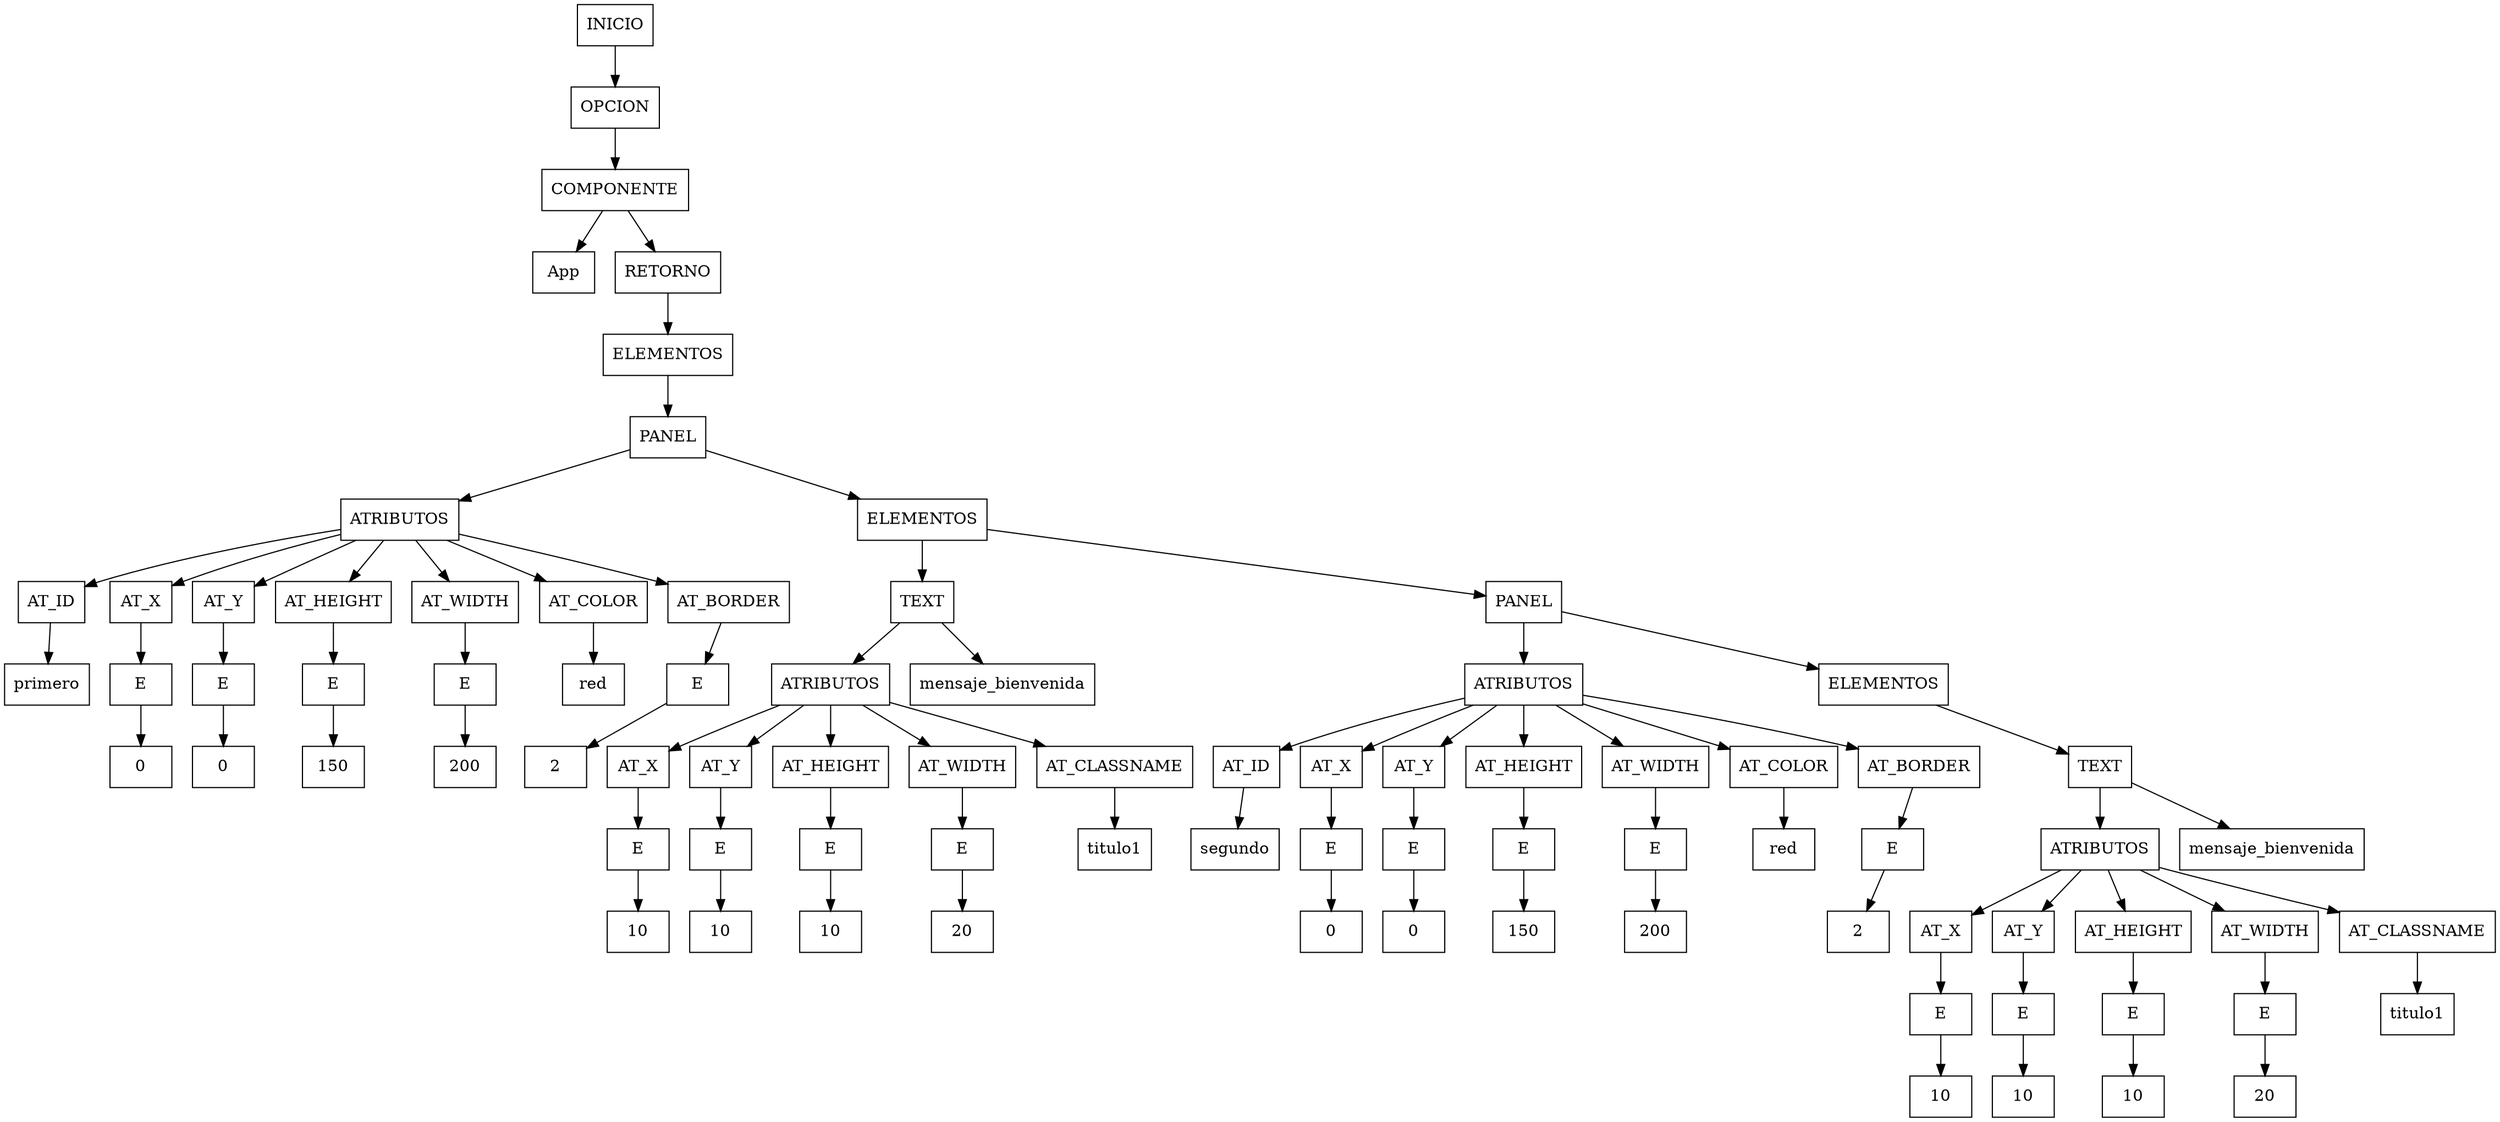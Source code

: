 digraph G{
node[shape=box];
rankdir=UD;

"84_INICIO"[label = "INICIO"];
"83_OPCION"[label = "OPCION"];
"84_INICIO"->"83_OPCION";
"83_OPCION"[label = "OPCION"];
"82_COMPONENTE"[label = "COMPONENTE"];
"83_OPCION"->"82_COMPONENTE";
"82_COMPONENTE"[label = "COMPONENTE"];
"81_NOMBRE_COMPONENTE"[label = "App"];
"82_COMPONENTE"->"81_NOMBRE_COMPONENTE";
"82_COMPONENTE"[label = "COMPONENTE"];
"80_RETORNO"[label = "RETORNO"];
"82_COMPONENTE"->"80_RETORNO";
"80_RETORNO"[label = "RETORNO"];
"79_ELEMENTOS"[label = "ELEMENTOS"];
"80_RETORNO"->"79_ELEMENTOS";
"79_ELEMENTOS"[label = "ELEMENTOS"];
"78_PANEL"[label = "PANEL"];
"79_ELEMENTOS"->"78_PANEL";
"78_PANEL"[label = "PANEL"];
"3_ATRIBUTOS"[label = "ATRIBUTOS"];
"78_PANEL"->"3_ATRIBUTOS";
"3_ATRIBUTOS"[label = "ATRIBUTOS"];
"2_AT_ID"[label = "AT_ID"];
"3_ATRIBUTOS"->"2_AT_ID";
"2_AT_ID"[label = "AT_ID"];
"1_ID"[label = "primero"];
"2_AT_ID"->"1_ID";
"3_ATRIBUTOS"[label = "ATRIBUTOS"];
"6_AT_X"[label = "AT_X"];
"3_ATRIBUTOS"->"6_AT_X";
"6_AT_X"[label = "AT_X"];
"5_E"[label = "E"];
"6_AT_X"->"5_E";
"5_E"[label = "E"];
"4_ENTERO"[label = "0"];
"5_E"->"4_ENTERO";
"3_ATRIBUTOS"[label = "ATRIBUTOS"];
"9_AT_Y"[label = "AT_Y"];
"3_ATRIBUTOS"->"9_AT_Y";
"9_AT_Y"[label = "AT_Y"];
"8_E"[label = "E"];
"9_AT_Y"->"8_E";
"8_E"[label = "E"];
"7_ENTERO"[label = "0"];
"8_E"->"7_ENTERO";
"3_ATRIBUTOS"[label = "ATRIBUTOS"];
"12_AT_HEIGHT"[label = "AT_HEIGHT"];
"3_ATRIBUTOS"->"12_AT_HEIGHT";
"12_AT_HEIGHT"[label = "AT_HEIGHT"];
"11_E"[label = "E"];
"12_AT_HEIGHT"->"11_E";
"11_E"[label = "E"];
"10_ENTERO"[label = "150"];
"11_E"->"10_ENTERO";
"3_ATRIBUTOS"[label = "ATRIBUTOS"];
"15_AT_WIDTH"[label = "AT_WIDTH"];
"3_ATRIBUTOS"->"15_AT_WIDTH";
"15_AT_WIDTH"[label = "AT_WIDTH"];
"14_E"[label = "E"];
"15_AT_WIDTH"->"14_E";
"14_E"[label = "E"];
"13_ENTERO"[label = "200"];
"14_E"->"13_ENTERO";
"3_ATRIBUTOS"[label = "ATRIBUTOS"];
"17_AT_COLOR"[label = "AT_COLOR"];
"3_ATRIBUTOS"->"17_AT_COLOR";
"17_AT_COLOR"[label = "AT_COLOR"];
"16_COLOR"[label = "red"];
"17_AT_COLOR"->"16_COLOR";
"3_ATRIBUTOS"[label = "ATRIBUTOS"];
"20_AT_BORDER"[label = "AT_BORDER"];
"3_ATRIBUTOS"->"20_AT_BORDER";
"20_AT_BORDER"[label = "AT_BORDER"];
"19_E"[label = "E"];
"20_AT_BORDER"->"19_E";
"19_E"[label = "E"];
"18_ENTERO"[label = "2"];
"19_E"->"18_ENTERO";
"78_PANEL"[label = "PANEL"];
"38_ELEMENTOS"[label = "ELEMENTOS"];
"78_PANEL"->"38_ELEMENTOS";
"38_ELEMENTOS"[label = "ELEMENTOS"];
"37_TEXT"[label = "TEXT"];
"38_ELEMENTOS"->"37_TEXT";
"37_TEXT"[label = "TEXT"];
"24_ATRIBUTOS"[label = "ATRIBUTOS"];
"37_TEXT"->"24_ATRIBUTOS";
"24_ATRIBUTOS"[label = "ATRIBUTOS"];
"23_AT_X"[label = "AT_X"];
"24_ATRIBUTOS"->"23_AT_X";
"23_AT_X"[label = "AT_X"];
"22_E"[label = "E"];
"23_AT_X"->"22_E";
"22_E"[label = "E"];
"21_ENTERO"[label = "10"];
"22_E"->"21_ENTERO";
"24_ATRIBUTOS"[label = "ATRIBUTOS"];
"27_AT_Y"[label = "AT_Y"];
"24_ATRIBUTOS"->"27_AT_Y";
"27_AT_Y"[label = "AT_Y"];
"26_E"[label = "E"];
"27_AT_Y"->"26_E";
"26_E"[label = "E"];
"25_ENTERO"[label = "10"];
"26_E"->"25_ENTERO";
"24_ATRIBUTOS"[label = "ATRIBUTOS"];
"30_AT_HEIGHT"[label = "AT_HEIGHT"];
"24_ATRIBUTOS"->"30_AT_HEIGHT";
"30_AT_HEIGHT"[label = "AT_HEIGHT"];
"29_E"[label = "E"];
"30_AT_HEIGHT"->"29_E";
"29_E"[label = "E"];
"28_ENTERO"[label = "10"];
"29_E"->"28_ENTERO";
"24_ATRIBUTOS"[label = "ATRIBUTOS"];
"33_AT_WIDTH"[label = "AT_WIDTH"];
"24_ATRIBUTOS"->"33_AT_WIDTH";
"33_AT_WIDTH"[label = "AT_WIDTH"];
"32_E"[label = "E"];
"33_AT_WIDTH"->"32_E";
"32_E"[label = "E"];
"31_ENTERO"[label = "20"];
"32_E"->"31_ENTERO";
"24_ATRIBUTOS"[label = "ATRIBUTOS"];
"35_AT_CLASSNAME"[label = "AT_CLASSNAME"];
"24_ATRIBUTOS"->"35_AT_CLASSNAME";
"35_AT_CLASSNAME"[label = "AT_CLASSNAME"];
"34_NOMBRE_CLASE"[label = "titulo1"];
"35_AT_CLASSNAME"->"34_NOMBRE_CLASE";
"37_TEXT"[label = "TEXT"];
"36_ID"[label = "mensaje_bienvenida"];
"37_TEXT"->"36_ID";
"38_ELEMENTOS"[label = "ELEMENTOS"];
"77_PANEL"[label = "PANEL"];
"38_ELEMENTOS"->"77_PANEL";
"77_PANEL"[label = "PANEL"];
"41_ATRIBUTOS"[label = "ATRIBUTOS"];
"77_PANEL"->"41_ATRIBUTOS";
"41_ATRIBUTOS"[label = "ATRIBUTOS"];
"40_AT_ID"[label = "AT_ID"];
"41_ATRIBUTOS"->"40_AT_ID";
"40_AT_ID"[label = "AT_ID"];
"39_ID"[label = "segundo"];
"40_AT_ID"->"39_ID";
"41_ATRIBUTOS"[label = "ATRIBUTOS"];
"44_AT_X"[label = "AT_X"];
"41_ATRIBUTOS"->"44_AT_X";
"44_AT_X"[label = "AT_X"];
"43_E"[label = "E"];
"44_AT_X"->"43_E";
"43_E"[label = "E"];
"42_ENTERO"[label = "0"];
"43_E"->"42_ENTERO";
"41_ATRIBUTOS"[label = "ATRIBUTOS"];
"47_AT_Y"[label = "AT_Y"];
"41_ATRIBUTOS"->"47_AT_Y";
"47_AT_Y"[label = "AT_Y"];
"46_E"[label = "E"];
"47_AT_Y"->"46_E";
"46_E"[label = "E"];
"45_ENTERO"[label = "0"];
"46_E"->"45_ENTERO";
"41_ATRIBUTOS"[label = "ATRIBUTOS"];
"50_AT_HEIGHT"[label = "AT_HEIGHT"];
"41_ATRIBUTOS"->"50_AT_HEIGHT";
"50_AT_HEIGHT"[label = "AT_HEIGHT"];
"49_E"[label = "E"];
"50_AT_HEIGHT"->"49_E";
"49_E"[label = "E"];
"48_ENTERO"[label = "150"];
"49_E"->"48_ENTERO";
"41_ATRIBUTOS"[label = "ATRIBUTOS"];
"53_AT_WIDTH"[label = "AT_WIDTH"];
"41_ATRIBUTOS"->"53_AT_WIDTH";
"53_AT_WIDTH"[label = "AT_WIDTH"];
"52_E"[label = "E"];
"53_AT_WIDTH"->"52_E";
"52_E"[label = "E"];
"51_ENTERO"[label = "200"];
"52_E"->"51_ENTERO";
"41_ATRIBUTOS"[label = "ATRIBUTOS"];
"55_AT_COLOR"[label = "AT_COLOR"];
"41_ATRIBUTOS"->"55_AT_COLOR";
"55_AT_COLOR"[label = "AT_COLOR"];
"54_COLOR"[label = "red"];
"55_AT_COLOR"->"54_COLOR";
"41_ATRIBUTOS"[label = "ATRIBUTOS"];
"58_AT_BORDER"[label = "AT_BORDER"];
"41_ATRIBUTOS"->"58_AT_BORDER";
"58_AT_BORDER"[label = "AT_BORDER"];
"57_E"[label = "E"];
"58_AT_BORDER"->"57_E";
"57_E"[label = "E"];
"56_ENTERO"[label = "2"];
"57_E"->"56_ENTERO";
"77_PANEL"[label = "PANEL"];
"76_ELEMENTOS"[label = "ELEMENTOS"];
"77_PANEL"->"76_ELEMENTOS";
"76_ELEMENTOS"[label = "ELEMENTOS"];
"75_TEXT"[label = "TEXT"];
"76_ELEMENTOS"->"75_TEXT";
"75_TEXT"[label = "TEXT"];
"62_ATRIBUTOS"[label = "ATRIBUTOS"];
"75_TEXT"->"62_ATRIBUTOS";
"62_ATRIBUTOS"[label = "ATRIBUTOS"];
"61_AT_X"[label = "AT_X"];
"62_ATRIBUTOS"->"61_AT_X";
"61_AT_X"[label = "AT_X"];
"60_E"[label = "E"];
"61_AT_X"->"60_E";
"60_E"[label = "E"];
"59_ENTERO"[label = "10"];
"60_E"->"59_ENTERO";
"62_ATRIBUTOS"[label = "ATRIBUTOS"];
"65_AT_Y"[label = "AT_Y"];
"62_ATRIBUTOS"->"65_AT_Y";
"65_AT_Y"[label = "AT_Y"];
"64_E"[label = "E"];
"65_AT_Y"->"64_E";
"64_E"[label = "E"];
"63_ENTERO"[label = "10"];
"64_E"->"63_ENTERO";
"62_ATRIBUTOS"[label = "ATRIBUTOS"];
"68_AT_HEIGHT"[label = "AT_HEIGHT"];
"62_ATRIBUTOS"->"68_AT_HEIGHT";
"68_AT_HEIGHT"[label = "AT_HEIGHT"];
"67_E"[label = "E"];
"68_AT_HEIGHT"->"67_E";
"67_E"[label = "E"];
"66_ENTERO"[label = "10"];
"67_E"->"66_ENTERO";
"62_ATRIBUTOS"[label = "ATRIBUTOS"];
"71_AT_WIDTH"[label = "AT_WIDTH"];
"62_ATRIBUTOS"->"71_AT_WIDTH";
"71_AT_WIDTH"[label = "AT_WIDTH"];
"70_E"[label = "E"];
"71_AT_WIDTH"->"70_E";
"70_E"[label = "E"];
"69_ENTERO"[label = "20"];
"70_E"->"69_ENTERO";
"62_ATRIBUTOS"[label = "ATRIBUTOS"];
"73_AT_CLASSNAME"[label = "AT_CLASSNAME"];
"62_ATRIBUTOS"->"73_AT_CLASSNAME";
"73_AT_CLASSNAME"[label = "AT_CLASSNAME"];
"72_NOMBRE_CLASE"[label = "titulo1"];
"73_AT_CLASSNAME"->"72_NOMBRE_CLASE";
"75_TEXT"[label = "TEXT"];
"74_ID"[label = "mensaje_bienvenida"];
"75_TEXT"->"74_ID";


}
